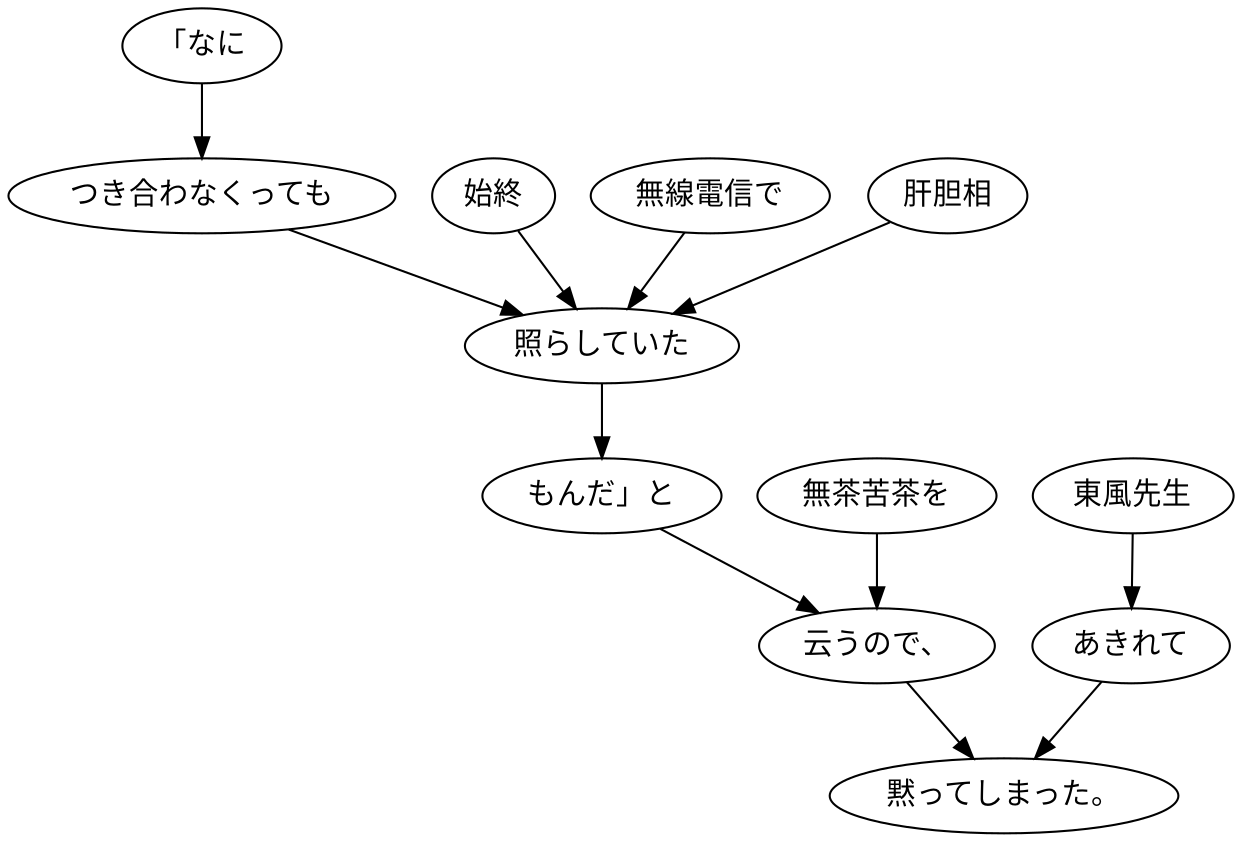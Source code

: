 digraph graph8196 {
	node0 [label="「なに"];
	node1 [label="つき合わなくっても"];
	node2 [label="始終"];
	node3 [label="無線電信で"];
	node4 [label="肝胆相"];
	node5 [label="照らしていた"];
	node6 [label="もんだ」と"];
	node7 [label="無茶苦茶を"];
	node8 [label="云うので、"];
	node9 [label="東風先生"];
	node10 [label="あきれて"];
	node11 [label="黙ってしまった。"];
	node0 -> node1;
	node1 -> node5;
	node2 -> node5;
	node3 -> node5;
	node4 -> node5;
	node5 -> node6;
	node6 -> node8;
	node7 -> node8;
	node8 -> node11;
	node9 -> node10;
	node10 -> node11;
}
